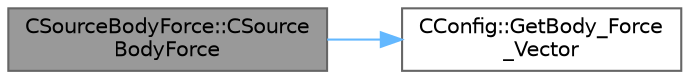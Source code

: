 digraph "CSourceBodyForce::CSourceBodyForce"
{
 // LATEX_PDF_SIZE
  bgcolor="transparent";
  edge [fontname=Helvetica,fontsize=10,labelfontname=Helvetica,labelfontsize=10];
  node [fontname=Helvetica,fontsize=10,shape=box,height=0.2,width=0.4];
  rankdir="LR";
  Node1 [id="Node000001",label="CSourceBodyForce::CSource\lBodyForce",height=0.2,width=0.4,color="gray40", fillcolor="grey60", style="filled", fontcolor="black",tooltip=" "];
  Node1 -> Node2 [id="edge1_Node000001_Node000002",color="steelblue1",style="solid",tooltip=" "];
  Node2 [id="Node000002",label="CConfig::GetBody_Force\l_Vector",height=0.2,width=0.4,color="grey40", fillcolor="white", style="filled",URL="$classCConfig.html#a30a4afd73489258f886bdb78acaba2d8",tooltip="Get a pointer to the body force vector."];
}
